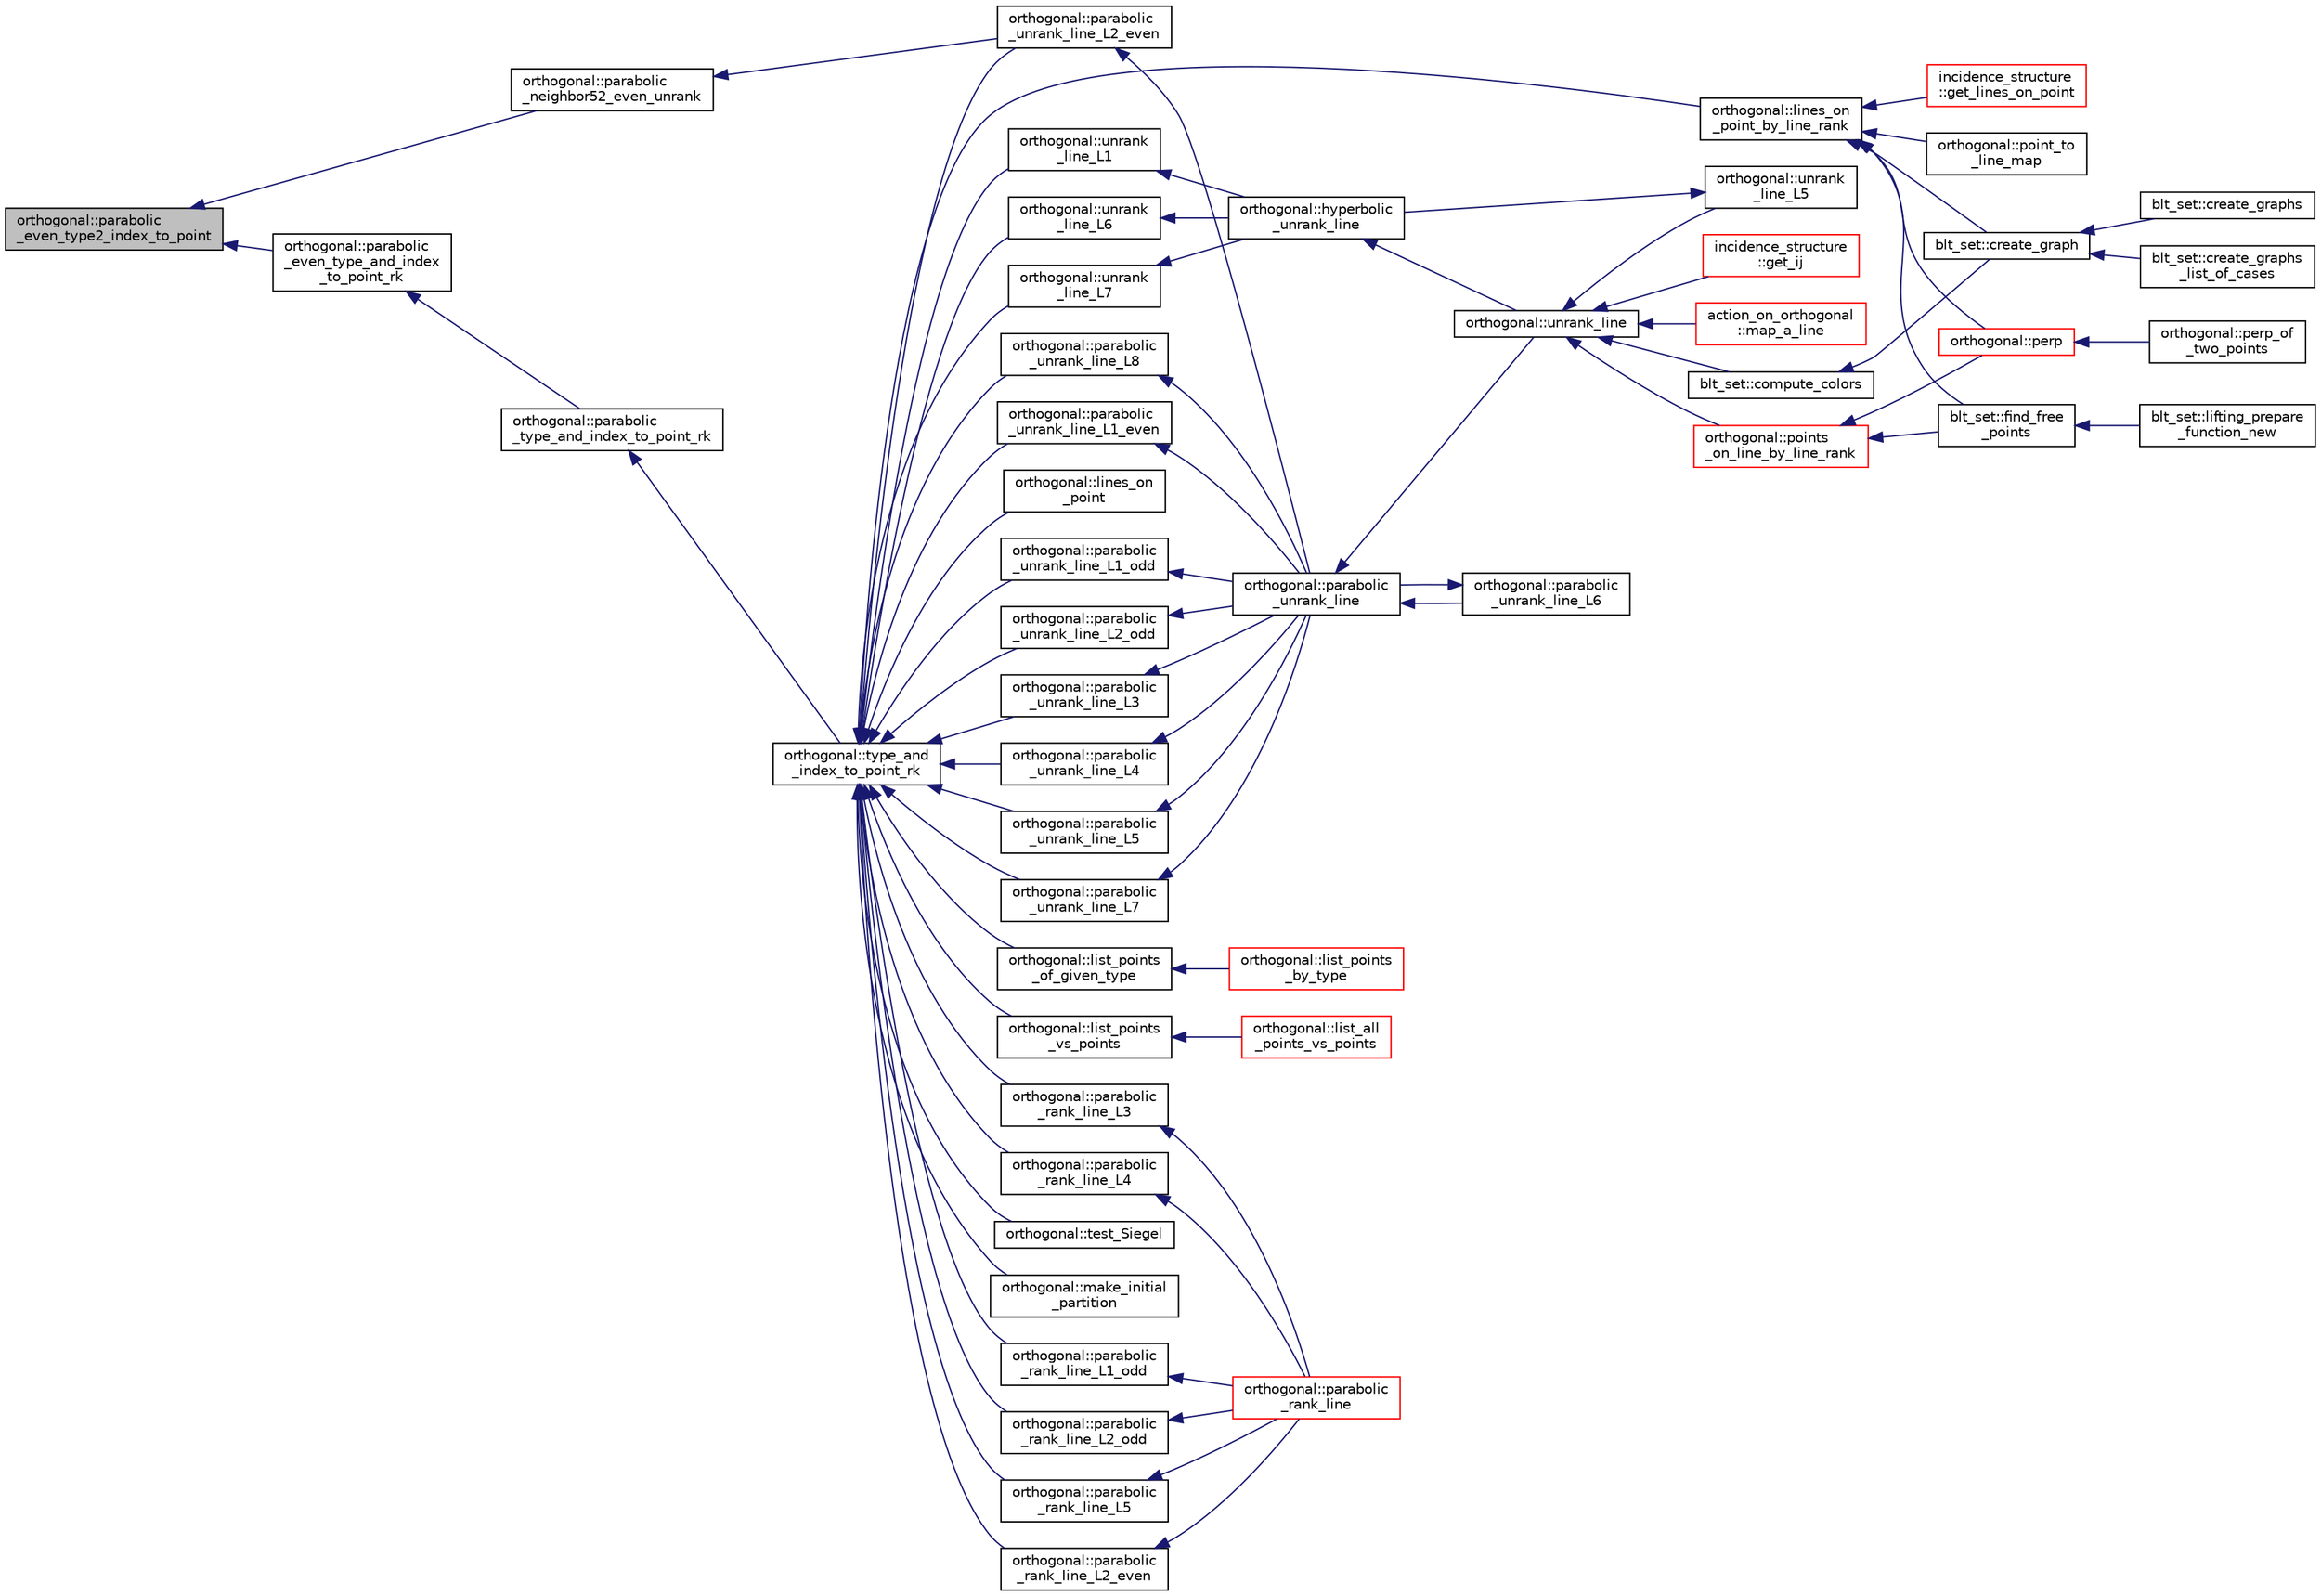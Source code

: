 digraph "orthogonal::parabolic_even_type2_index_to_point"
{
  edge [fontname="Helvetica",fontsize="10",labelfontname="Helvetica",labelfontsize="10"];
  node [fontname="Helvetica",fontsize="10",shape=record];
  rankdir="LR";
  Node18196 [label="orthogonal::parabolic\l_even_type2_index_to_point",height=0.2,width=0.4,color="black", fillcolor="grey75", style="filled", fontcolor="black"];
  Node18196 -> Node18197 [dir="back",color="midnightblue",fontsize="10",style="solid",fontname="Helvetica"];
  Node18197 [label="orthogonal::parabolic\l_even_type_and_index\l_to_point_rk",height=0.2,width=0.4,color="black", fillcolor="white", style="filled",URL="$d7/daa/classorthogonal.html#af43894039e8c5a8039f52b93dfa3ff77"];
  Node18197 -> Node18198 [dir="back",color="midnightblue",fontsize="10",style="solid",fontname="Helvetica"];
  Node18198 [label="orthogonal::parabolic\l_type_and_index_to_point_rk",height=0.2,width=0.4,color="black", fillcolor="white", style="filled",URL="$d7/daa/classorthogonal.html#a67c316cf01b382762e6ac372f522d106"];
  Node18198 -> Node18199 [dir="back",color="midnightblue",fontsize="10",style="solid",fontname="Helvetica"];
  Node18199 [label="orthogonal::type_and\l_index_to_point_rk",height=0.2,width=0.4,color="black", fillcolor="white", style="filled",URL="$d7/daa/classorthogonal.html#a319ef460cdfe3247d336c3fb482901eb"];
  Node18199 -> Node18200 [dir="back",color="midnightblue",fontsize="10",style="solid",fontname="Helvetica"];
  Node18200 [label="orthogonal::lines_on\l_point",height=0.2,width=0.4,color="black", fillcolor="white", style="filled",URL="$d7/daa/classorthogonal.html#aa3249c7fddbc156af817fb274e41c914"];
  Node18199 -> Node18201 [dir="back",color="midnightblue",fontsize="10",style="solid",fontname="Helvetica"];
  Node18201 [label="orthogonal::lines_on\l_point_by_line_rank",height=0.2,width=0.4,color="black", fillcolor="white", style="filled",URL="$d7/daa/classorthogonal.html#adc21874b6da3cd3585c704994fb538aa"];
  Node18201 -> Node18202 [dir="back",color="midnightblue",fontsize="10",style="solid",fontname="Helvetica"];
  Node18202 [label="blt_set::create_graph",height=0.2,width=0.4,color="black", fillcolor="white", style="filled",URL="$d1/d3d/classblt__set.html#ae92249ece99ffbc92e93e49cd5d5dccf"];
  Node18202 -> Node18203 [dir="back",color="midnightblue",fontsize="10",style="solid",fontname="Helvetica"];
  Node18203 [label="blt_set::create_graphs",height=0.2,width=0.4,color="black", fillcolor="white", style="filled",URL="$d1/d3d/classblt__set.html#a3f1d4a8ed15875c47b327949f26a4533"];
  Node18202 -> Node18204 [dir="back",color="midnightblue",fontsize="10",style="solid",fontname="Helvetica"];
  Node18204 [label="blt_set::create_graphs\l_list_of_cases",height=0.2,width=0.4,color="black", fillcolor="white", style="filled",URL="$d1/d3d/classblt__set.html#a91ad531d4154bd887182dbd6121476f3"];
  Node18201 -> Node18205 [dir="back",color="midnightblue",fontsize="10",style="solid",fontname="Helvetica"];
  Node18205 [label="blt_set::find_free\l_points",height=0.2,width=0.4,color="black", fillcolor="white", style="filled",URL="$d1/d3d/classblt__set.html#a71f82dd3dc4a901ea2a0949d2f1af302"];
  Node18205 -> Node18206 [dir="back",color="midnightblue",fontsize="10",style="solid",fontname="Helvetica"];
  Node18206 [label="blt_set::lifting_prepare\l_function_new",height=0.2,width=0.4,color="black", fillcolor="white", style="filled",URL="$d1/d3d/classblt__set.html#a1314b7c0a3b78ba54c0f61a397d8afce"];
  Node18201 -> Node18207 [dir="back",color="midnightblue",fontsize="10",style="solid",fontname="Helvetica"];
  Node18207 [label="orthogonal::point_to\l_line_map",height=0.2,width=0.4,color="black", fillcolor="white", style="filled",URL="$d7/daa/classorthogonal.html#a1eae48671390d1c251303be93b45f9e4"];
  Node18201 -> Node18208 [dir="back",color="midnightblue",fontsize="10",style="solid",fontname="Helvetica"];
  Node18208 [label="orthogonal::perp",height=0.2,width=0.4,color="red", fillcolor="white", style="filled",URL="$d7/daa/classorthogonal.html#ae80e0fa8d1e8caddb9afbb466e3d3189"];
  Node18208 -> Node18209 [dir="back",color="midnightblue",fontsize="10",style="solid",fontname="Helvetica"];
  Node18209 [label="orthogonal::perp_of\l_two_points",height=0.2,width=0.4,color="black", fillcolor="white", style="filled",URL="$d7/daa/classorthogonal.html#a6a05fef2e61ed508bff66d6728c58ec0"];
  Node18201 -> Node18239 [dir="back",color="midnightblue",fontsize="10",style="solid",fontname="Helvetica"];
  Node18239 [label="incidence_structure\l::get_lines_on_point",height=0.2,width=0.4,color="red", fillcolor="white", style="filled",URL="$da/d8a/classincidence__structure.html#a09148fd9478525b4a65c8e44833d1861"];
  Node18199 -> Node18284 [dir="back",color="midnightblue",fontsize="10",style="solid",fontname="Helvetica"];
  Node18284 [label="orthogonal::list_points\l_of_given_type",height=0.2,width=0.4,color="black", fillcolor="white", style="filled",URL="$d7/daa/classorthogonal.html#a80ded28f55a2191d5a5ec5fe9ee1a4c7"];
  Node18284 -> Node18285 [dir="back",color="midnightblue",fontsize="10",style="solid",fontname="Helvetica"];
  Node18285 [label="orthogonal::list_points\l_by_type",height=0.2,width=0.4,color="red", fillcolor="white", style="filled",URL="$d7/daa/classorthogonal.html#a078981d509c626c1cdad322ab94c697c"];
  Node18199 -> Node18290 [dir="back",color="midnightblue",fontsize="10",style="solid",fontname="Helvetica"];
  Node18290 [label="orthogonal::list_points\l_vs_points",height=0.2,width=0.4,color="black", fillcolor="white", style="filled",URL="$d7/daa/classorthogonal.html#a80258158dfa1470b42e9036b07c7dfbb"];
  Node18290 -> Node18291 [dir="back",color="midnightblue",fontsize="10",style="solid",fontname="Helvetica"];
  Node18291 [label="orthogonal::list_all\l_points_vs_points",height=0.2,width=0.4,color="red", fillcolor="white", style="filled",URL="$d7/daa/classorthogonal.html#aa896de1a55608e15b02df00777ac7ccb"];
  Node18199 -> Node18292 [dir="back",color="midnightblue",fontsize="10",style="solid",fontname="Helvetica"];
  Node18292 [label="orthogonal::test_Siegel",height=0.2,width=0.4,color="black", fillcolor="white", style="filled",URL="$d7/daa/classorthogonal.html#ad6d248c572d92abe41416065addd4a69"];
  Node18199 -> Node18293 [dir="back",color="midnightblue",fontsize="10",style="solid",fontname="Helvetica"];
  Node18293 [label="orthogonal::make_initial\l_partition",height=0.2,width=0.4,color="black", fillcolor="white", style="filled",URL="$d7/daa/classorthogonal.html#aea1837aaf362511a7a9c61b931374f58"];
  Node18199 -> Node18294 [dir="back",color="midnightblue",fontsize="10",style="solid",fontname="Helvetica"];
  Node18294 [label="orthogonal::unrank\l_line_L1",height=0.2,width=0.4,color="black", fillcolor="white", style="filled",URL="$d7/daa/classorthogonal.html#aca204928ad9c6c2d9e9afe2ea5af6d60"];
  Node18294 -> Node18295 [dir="back",color="midnightblue",fontsize="10",style="solid",fontname="Helvetica"];
  Node18295 [label="orthogonal::hyperbolic\l_unrank_line",height=0.2,width=0.4,color="black", fillcolor="white", style="filled",URL="$d7/daa/classorthogonal.html#a94952194cdcc478feb676e97e2e272f2"];
  Node18295 -> Node18296 [dir="back",color="midnightblue",fontsize="10",style="solid",fontname="Helvetica"];
  Node18296 [label="orthogonal::unrank_line",height=0.2,width=0.4,color="black", fillcolor="white", style="filled",URL="$d7/daa/classorthogonal.html#a27fec576f6e11b80dd4503fa3cf7611e"];
  Node18296 -> Node18297 [dir="back",color="midnightblue",fontsize="10",style="solid",fontname="Helvetica"];
  Node18297 [label="blt_set::compute_colors",height=0.2,width=0.4,color="black", fillcolor="white", style="filled",URL="$d1/d3d/classblt__set.html#a6629b3a1a50c0f2736034abaea6f7d63"];
  Node18297 -> Node18202 [dir="back",color="midnightblue",fontsize="10",style="solid",fontname="Helvetica"];
  Node18296 -> Node18298 [dir="back",color="midnightblue",fontsize="10",style="solid",fontname="Helvetica"];
  Node18298 [label="orthogonal::points\l_on_line_by_line_rank",height=0.2,width=0.4,color="red", fillcolor="white", style="filled",URL="$d7/daa/classorthogonal.html#aec3f511b69d0a28340f93d6f904c5daa"];
  Node18298 -> Node18205 [dir="back",color="midnightblue",fontsize="10",style="solid",fontname="Helvetica"];
  Node18298 -> Node18208 [dir="back",color="midnightblue",fontsize="10",style="solid",fontname="Helvetica"];
  Node18296 -> Node18308 [dir="back",color="midnightblue",fontsize="10",style="solid",fontname="Helvetica"];
  Node18308 [label="orthogonal::unrank\l_line_L5",height=0.2,width=0.4,color="black", fillcolor="white", style="filled",URL="$d7/daa/classorthogonal.html#a64148a40b356447a00d985789ad74c82"];
  Node18308 -> Node18295 [dir="back",color="midnightblue",fontsize="10",style="solid",fontname="Helvetica"];
  Node18296 -> Node18309 [dir="back",color="midnightblue",fontsize="10",style="solid",fontname="Helvetica"];
  Node18309 [label="incidence_structure\l::get_ij",height=0.2,width=0.4,color="red", fillcolor="white", style="filled",URL="$da/d8a/classincidence__structure.html#a5ee9b327bdd0c2714cadff040a4c4678"];
  Node18296 -> Node18318 [dir="back",color="midnightblue",fontsize="10",style="solid",fontname="Helvetica"];
  Node18318 [label="action_on_orthogonal\l::map_a_line",height=0.2,width=0.4,color="red", fillcolor="white", style="filled",URL="$dc/d87/classaction__on__orthogonal.html#ac7e41a4bbc9e0f2813f2f7030f3ed177"];
  Node18199 -> Node18520 [dir="back",color="midnightblue",fontsize="10",style="solid",fontname="Helvetica"];
  Node18520 [label="orthogonal::unrank\l_line_L6",height=0.2,width=0.4,color="black", fillcolor="white", style="filled",URL="$d7/daa/classorthogonal.html#a91145776fc4185d7277ddf019064f7ea"];
  Node18520 -> Node18295 [dir="back",color="midnightblue",fontsize="10",style="solid",fontname="Helvetica"];
  Node18199 -> Node18521 [dir="back",color="midnightblue",fontsize="10",style="solid",fontname="Helvetica"];
  Node18521 [label="orthogonal::unrank\l_line_L7",height=0.2,width=0.4,color="black", fillcolor="white", style="filled",URL="$d7/daa/classorthogonal.html#a6dbd5481e532a8f7232acded49f5c05e"];
  Node18521 -> Node18295 [dir="back",color="midnightblue",fontsize="10",style="solid",fontname="Helvetica"];
  Node18199 -> Node18522 [dir="back",color="midnightblue",fontsize="10",style="solid",fontname="Helvetica"];
  Node18522 [label="orthogonal::parabolic\l_unrank_line_L1_even",height=0.2,width=0.4,color="black", fillcolor="white", style="filled",URL="$d7/daa/classorthogonal.html#a83a57c7023d5a61881d39f00f7717d8b"];
  Node18522 -> Node18523 [dir="back",color="midnightblue",fontsize="10",style="solid",fontname="Helvetica"];
  Node18523 [label="orthogonal::parabolic\l_unrank_line",height=0.2,width=0.4,color="black", fillcolor="white", style="filled",URL="$d7/daa/classorthogonal.html#a449cc51a62e11b8699befe951b0f8a4c"];
  Node18523 -> Node18296 [dir="back",color="midnightblue",fontsize="10",style="solid",fontname="Helvetica"];
  Node18523 -> Node18524 [dir="back",color="midnightblue",fontsize="10",style="solid",fontname="Helvetica"];
  Node18524 [label="orthogonal::parabolic\l_unrank_line_L6",height=0.2,width=0.4,color="black", fillcolor="white", style="filled",URL="$d7/daa/classorthogonal.html#a3fecd8b43b3e09d6b35e550850b11d56"];
  Node18524 -> Node18523 [dir="back",color="midnightblue",fontsize="10",style="solid",fontname="Helvetica"];
  Node18199 -> Node18525 [dir="back",color="midnightblue",fontsize="10",style="solid",fontname="Helvetica"];
  Node18525 [label="orthogonal::parabolic\l_unrank_line_L1_odd",height=0.2,width=0.4,color="black", fillcolor="white", style="filled",URL="$d7/daa/classorthogonal.html#af59966fe1bb32196deaafbe6849fdeb1"];
  Node18525 -> Node18523 [dir="back",color="midnightblue",fontsize="10",style="solid",fontname="Helvetica"];
  Node18199 -> Node18526 [dir="back",color="midnightblue",fontsize="10",style="solid",fontname="Helvetica"];
  Node18526 [label="orthogonal::parabolic\l_rank_line_L1_odd",height=0.2,width=0.4,color="black", fillcolor="white", style="filled",URL="$d7/daa/classorthogonal.html#aab93abadf848b0a5d72b367f155cd7e4"];
  Node18526 -> Node18527 [dir="back",color="midnightblue",fontsize="10",style="solid",fontname="Helvetica"];
  Node18527 [label="orthogonal::parabolic\l_rank_line",height=0.2,width=0.4,color="red", fillcolor="white", style="filled",URL="$d7/daa/classorthogonal.html#a7df334ceca90bc5b90c56354dbaf45c9"];
  Node18199 -> Node18532 [dir="back",color="midnightblue",fontsize="10",style="solid",fontname="Helvetica"];
  Node18532 [label="orthogonal::parabolic\l_unrank_line_L2_even",height=0.2,width=0.4,color="black", fillcolor="white", style="filled",URL="$d7/daa/classorthogonal.html#a57a7ad0d16ea67c0636c9f179eeed5d1"];
  Node18532 -> Node18523 [dir="back",color="midnightblue",fontsize="10",style="solid",fontname="Helvetica"];
  Node18199 -> Node18533 [dir="back",color="midnightblue",fontsize="10",style="solid",fontname="Helvetica"];
  Node18533 [label="orthogonal::parabolic\l_unrank_line_L2_odd",height=0.2,width=0.4,color="black", fillcolor="white", style="filled",URL="$d7/daa/classorthogonal.html#a9ab8a29daee27c60803e2bf5026a9a9e"];
  Node18533 -> Node18523 [dir="back",color="midnightblue",fontsize="10",style="solid",fontname="Helvetica"];
  Node18199 -> Node18534 [dir="back",color="midnightblue",fontsize="10",style="solid",fontname="Helvetica"];
  Node18534 [label="orthogonal::parabolic\l_rank_line_L2_even",height=0.2,width=0.4,color="black", fillcolor="white", style="filled",URL="$d7/daa/classorthogonal.html#ad884e741520104066da699b1133deeb0"];
  Node18534 -> Node18527 [dir="back",color="midnightblue",fontsize="10",style="solid",fontname="Helvetica"];
  Node18199 -> Node18535 [dir="back",color="midnightblue",fontsize="10",style="solid",fontname="Helvetica"];
  Node18535 [label="orthogonal::parabolic\l_rank_line_L2_odd",height=0.2,width=0.4,color="black", fillcolor="white", style="filled",URL="$d7/daa/classorthogonal.html#a87ddd814e99966b82e69a1041307074f"];
  Node18535 -> Node18527 [dir="back",color="midnightblue",fontsize="10",style="solid",fontname="Helvetica"];
  Node18199 -> Node18536 [dir="back",color="midnightblue",fontsize="10",style="solid",fontname="Helvetica"];
  Node18536 [label="orthogonal::parabolic\l_unrank_line_L3",height=0.2,width=0.4,color="black", fillcolor="white", style="filled",URL="$d7/daa/classorthogonal.html#ae1edfba289a03ed4d383514c2b0dc4b7"];
  Node18536 -> Node18523 [dir="back",color="midnightblue",fontsize="10",style="solid",fontname="Helvetica"];
  Node18199 -> Node18537 [dir="back",color="midnightblue",fontsize="10",style="solid",fontname="Helvetica"];
  Node18537 [label="orthogonal::parabolic\l_rank_line_L3",height=0.2,width=0.4,color="black", fillcolor="white", style="filled",URL="$d7/daa/classorthogonal.html#afea1a02e2b439b28127cfa2a782da8c9"];
  Node18537 -> Node18527 [dir="back",color="midnightblue",fontsize="10",style="solid",fontname="Helvetica"];
  Node18199 -> Node18538 [dir="back",color="midnightblue",fontsize="10",style="solid",fontname="Helvetica"];
  Node18538 [label="orthogonal::parabolic\l_unrank_line_L4",height=0.2,width=0.4,color="black", fillcolor="white", style="filled",URL="$d7/daa/classorthogonal.html#a6a30b6c7f59498ad8c7f2bec7c78d2ff"];
  Node18538 -> Node18523 [dir="back",color="midnightblue",fontsize="10",style="solid",fontname="Helvetica"];
  Node18199 -> Node18539 [dir="back",color="midnightblue",fontsize="10",style="solid",fontname="Helvetica"];
  Node18539 [label="orthogonal::parabolic\l_rank_line_L4",height=0.2,width=0.4,color="black", fillcolor="white", style="filled",URL="$d7/daa/classorthogonal.html#a9e693d30c0ade825f389feec38ea83b2"];
  Node18539 -> Node18527 [dir="back",color="midnightblue",fontsize="10",style="solid",fontname="Helvetica"];
  Node18199 -> Node18540 [dir="back",color="midnightblue",fontsize="10",style="solid",fontname="Helvetica"];
  Node18540 [label="orthogonal::parabolic\l_unrank_line_L5",height=0.2,width=0.4,color="black", fillcolor="white", style="filled",URL="$d7/daa/classorthogonal.html#a77831b97ebbbc5d8103c5e7e0edfeb9b"];
  Node18540 -> Node18523 [dir="back",color="midnightblue",fontsize="10",style="solid",fontname="Helvetica"];
  Node18199 -> Node18541 [dir="back",color="midnightblue",fontsize="10",style="solid",fontname="Helvetica"];
  Node18541 [label="orthogonal::parabolic\l_rank_line_L5",height=0.2,width=0.4,color="black", fillcolor="white", style="filled",URL="$d7/daa/classorthogonal.html#ab9ff5dd42f31a297d03c559a4934a950"];
  Node18541 -> Node18527 [dir="back",color="midnightblue",fontsize="10",style="solid",fontname="Helvetica"];
  Node18199 -> Node18542 [dir="back",color="midnightblue",fontsize="10",style="solid",fontname="Helvetica"];
  Node18542 [label="orthogonal::parabolic\l_unrank_line_L7",height=0.2,width=0.4,color="black", fillcolor="white", style="filled",URL="$d7/daa/classorthogonal.html#af37feffb93b694bd8b9f5ff5f8bdd4eb"];
  Node18542 -> Node18523 [dir="back",color="midnightblue",fontsize="10",style="solid",fontname="Helvetica"];
  Node18199 -> Node18543 [dir="back",color="midnightblue",fontsize="10",style="solid",fontname="Helvetica"];
  Node18543 [label="orthogonal::parabolic\l_unrank_line_L8",height=0.2,width=0.4,color="black", fillcolor="white", style="filled",URL="$d7/daa/classorthogonal.html#a97e23bbc8eb995d6ee0dba00f2b0d34f"];
  Node18543 -> Node18523 [dir="back",color="midnightblue",fontsize="10",style="solid",fontname="Helvetica"];
  Node18196 -> Node18544 [dir="back",color="midnightblue",fontsize="10",style="solid",fontname="Helvetica"];
  Node18544 [label="orthogonal::parabolic\l_neighbor52_even_unrank",height=0.2,width=0.4,color="black", fillcolor="white", style="filled",URL="$d7/daa/classorthogonal.html#a3d73df62e2289e2e0728d93af3115e5b"];
  Node18544 -> Node18532 [dir="back",color="midnightblue",fontsize="10",style="solid",fontname="Helvetica"];
}
